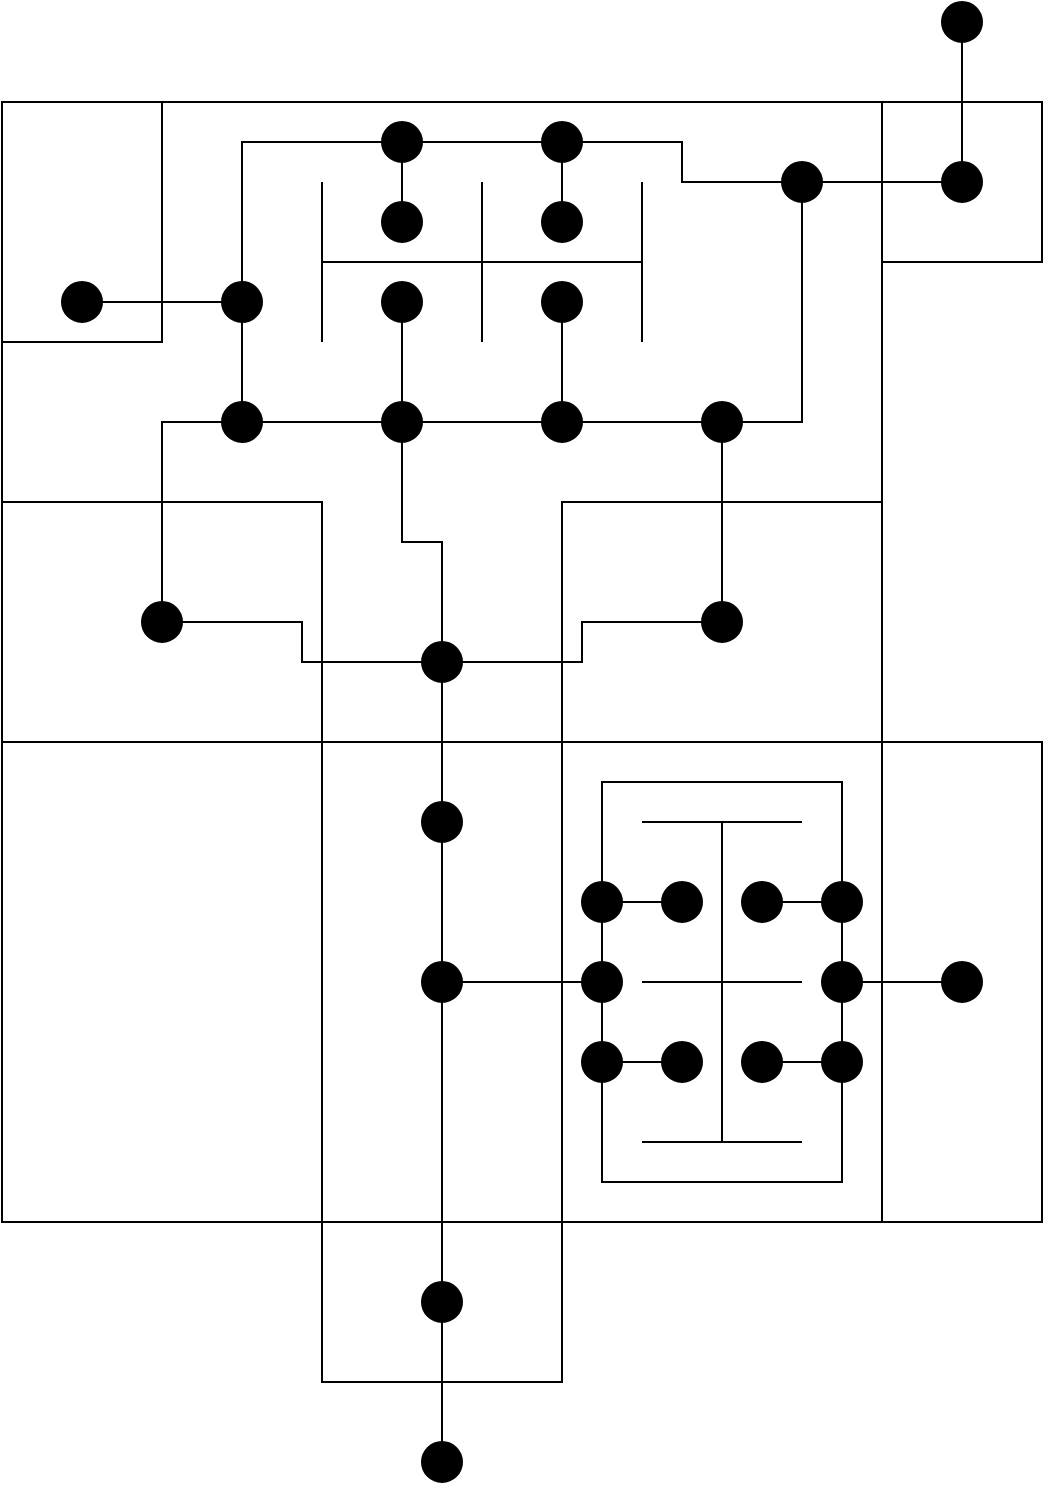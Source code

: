 <mxfile compressed="false" version="14.5.3" type="device">
  <diagram id="4KqQq7dFNOag3WCimcQZ" name="Page-1">
    <mxGraphModel dx="2543" dy="1586" grid="1" gridSize="10" guides="1" tooltips="1" connect="1" arrows="1" fold="1" page="1" pageScale="1" pageWidth="1100" pageHeight="850" math="0" shadow="0">
      <root>
        <mxCell id="0" />
        <mxCell id="FHEGJPX1-U8LTmI2p0CC-68" value="Walls" style="locked=1;" parent="0" />
        <mxCell id="FHEGJPX1-U8LTmI2p0CC-1" value="" style="rounded=0;whiteSpace=wrap;html=1;fillColor=none;" vertex="1" parent="FHEGJPX1-U8LTmI2p0CC-68">
          <mxGeometry x="280" y="120" width="440" height="320" as="geometry" />
        </mxCell>
        <mxCell id="FHEGJPX1-U8LTmI2p0CC-5" value="" style="rounded=0;whiteSpace=wrap;html=1;fillColor=none;" vertex="1" parent="FHEGJPX1-U8LTmI2p0CC-68">
          <mxGeometry x="280" y="440" width="160" height="240" as="geometry" />
        </mxCell>
        <mxCell id="FHEGJPX1-U8LTmI2p0CC-2" value="" style="rounded=0;whiteSpace=wrap;html=1;fillColor=none;" vertex="1" parent="FHEGJPX1-U8LTmI2p0CC-68">
          <mxGeometry x="560" y="440" width="160" height="240" as="geometry" />
        </mxCell>
        <mxCell id="FHEGJPX1-U8LTmI2p0CC-36" value="" style="rounded=0;whiteSpace=wrap;html=1;fillColor=none;" vertex="1" parent="FHEGJPX1-U8LTmI2p0CC-68">
          <mxGeometry x="720" y="120" width="80" height="80" as="geometry" />
        </mxCell>
        <mxCell id="1" value="Rooms" style="locked=1;" parent="0" />
        <mxCell id="FHEGJPX1-U8LTmI2p0CC-9" value="" style="rounded=0;whiteSpace=wrap;html=1;fillColor=none;" vertex="1" parent="1">
          <mxGeometry x="280" y="320" width="160" height="120" as="geometry" />
        </mxCell>
        <mxCell id="FHEGJPX1-U8LTmI2p0CC-10" value="" style="rounded=0;whiteSpace=wrap;html=1;fillColor=none;" vertex="1" parent="1">
          <mxGeometry x="560" y="320" width="160" height="120" as="geometry" />
        </mxCell>
        <mxCell id="FHEGJPX1-U8LTmI2p0CC-15" value="" style="group" vertex="1" connectable="0" parent="1">
          <mxGeometry x="440" y="200" width="80" height="40" as="geometry" />
        </mxCell>
        <mxCell id="FHEGJPX1-U8LTmI2p0CC-16" value="" style="endArrow=none;html=1;" edge="1" parent="FHEGJPX1-U8LTmI2p0CC-15">
          <mxGeometry width="50" height="50" relative="1" as="geometry">
            <mxPoint y="40" as="sourcePoint" />
            <mxPoint as="targetPoint" />
          </mxGeometry>
        </mxCell>
        <mxCell id="FHEGJPX1-U8LTmI2p0CC-17" value="" style="endArrow=none;html=1;" edge="1" parent="FHEGJPX1-U8LTmI2p0CC-15">
          <mxGeometry width="50" height="50" relative="1" as="geometry">
            <mxPoint x="80" y="40" as="sourcePoint" />
            <mxPoint x="80" as="targetPoint" />
          </mxGeometry>
        </mxCell>
        <mxCell id="FHEGJPX1-U8LTmI2p0CC-18" value="" style="endArrow=none;html=1;" edge="1" parent="FHEGJPX1-U8LTmI2p0CC-15">
          <mxGeometry width="50" height="50" relative="1" as="geometry">
            <mxPoint x="80" as="sourcePoint" />
            <mxPoint as="targetPoint" />
          </mxGeometry>
        </mxCell>
        <mxCell id="FHEGJPX1-U8LTmI2p0CC-19" value="" style="group" vertex="1" connectable="0" parent="1">
          <mxGeometry x="520" y="200" width="80" height="40" as="geometry" />
        </mxCell>
        <mxCell id="FHEGJPX1-U8LTmI2p0CC-20" value="" style="endArrow=none;html=1;" edge="1" parent="FHEGJPX1-U8LTmI2p0CC-19">
          <mxGeometry width="50" height="50" relative="1" as="geometry">
            <mxPoint y="40" as="sourcePoint" />
            <mxPoint as="targetPoint" />
          </mxGeometry>
        </mxCell>
        <mxCell id="FHEGJPX1-U8LTmI2p0CC-21" value="" style="endArrow=none;html=1;" edge="1" parent="FHEGJPX1-U8LTmI2p0CC-19">
          <mxGeometry width="50" height="50" relative="1" as="geometry">
            <mxPoint x="80" y="40" as="sourcePoint" />
            <mxPoint x="80" as="targetPoint" />
          </mxGeometry>
        </mxCell>
        <mxCell id="FHEGJPX1-U8LTmI2p0CC-22" value="" style="endArrow=none;html=1;" edge="1" parent="FHEGJPX1-U8LTmI2p0CC-19">
          <mxGeometry width="50" height="50" relative="1" as="geometry">
            <mxPoint x="80" as="sourcePoint" />
            <mxPoint as="targetPoint" />
          </mxGeometry>
        </mxCell>
        <mxCell id="FHEGJPX1-U8LTmI2p0CC-23" value="" style="group;rotation=-180;" vertex="1" connectable="0" parent="1">
          <mxGeometry x="440" y="160" width="80" height="40" as="geometry" />
        </mxCell>
        <mxCell id="FHEGJPX1-U8LTmI2p0CC-24" value="" style="endArrow=none;html=1;" edge="1" parent="FHEGJPX1-U8LTmI2p0CC-23">
          <mxGeometry width="50" height="50" relative="1" as="geometry">
            <mxPoint x="80" as="sourcePoint" />
            <mxPoint x="80" y="40" as="targetPoint" />
          </mxGeometry>
        </mxCell>
        <mxCell id="FHEGJPX1-U8LTmI2p0CC-25" value="" style="endArrow=none;html=1;" edge="1" parent="FHEGJPX1-U8LTmI2p0CC-23">
          <mxGeometry width="50" height="50" relative="1" as="geometry">
            <mxPoint as="sourcePoint" />
            <mxPoint y="40" as="targetPoint" />
          </mxGeometry>
        </mxCell>
        <mxCell id="FHEGJPX1-U8LTmI2p0CC-26" value="" style="endArrow=none;html=1;" edge="1" parent="FHEGJPX1-U8LTmI2p0CC-23">
          <mxGeometry width="50" height="50" relative="1" as="geometry">
            <mxPoint y="40" as="sourcePoint" />
            <mxPoint x="80" y="40" as="targetPoint" />
          </mxGeometry>
        </mxCell>
        <mxCell id="FHEGJPX1-U8LTmI2p0CC-31" value="" style="group;rotation=-180;" vertex="1" connectable="0" parent="1">
          <mxGeometry x="520" y="160" width="80" height="40" as="geometry" />
        </mxCell>
        <mxCell id="FHEGJPX1-U8LTmI2p0CC-32" value="" style="endArrow=none;html=1;" edge="1" parent="FHEGJPX1-U8LTmI2p0CC-31">
          <mxGeometry width="50" height="50" relative="1" as="geometry">
            <mxPoint x="80" as="sourcePoint" />
            <mxPoint x="80" y="40" as="targetPoint" />
          </mxGeometry>
        </mxCell>
        <mxCell id="FHEGJPX1-U8LTmI2p0CC-33" value="" style="endArrow=none;html=1;" edge="1" parent="FHEGJPX1-U8LTmI2p0CC-31">
          <mxGeometry width="50" height="50" relative="1" as="geometry">
            <mxPoint as="sourcePoint" />
            <mxPoint y="40" as="targetPoint" />
          </mxGeometry>
        </mxCell>
        <mxCell id="FHEGJPX1-U8LTmI2p0CC-34" value="" style="endArrow=none;html=1;" edge="1" parent="FHEGJPX1-U8LTmI2p0CC-31">
          <mxGeometry width="50" height="50" relative="1" as="geometry">
            <mxPoint y="40" as="sourcePoint" />
            <mxPoint x="80" y="40" as="targetPoint" />
          </mxGeometry>
        </mxCell>
        <mxCell id="FHEGJPX1-U8LTmI2p0CC-35" value="" style="rounded=0;whiteSpace=wrap;html=1;fillColor=none;" vertex="1" parent="1">
          <mxGeometry x="280" y="120" width="80" height="120" as="geometry" />
        </mxCell>
        <mxCell id="FHEGJPX1-U8LTmI2p0CC-45" value="" style="group;rotation=-90;" vertex="1" connectable="0" parent="1">
          <mxGeometry x="620" y="500" width="80" height="40" as="geometry" />
        </mxCell>
        <mxCell id="FHEGJPX1-U8LTmI2p0CC-46" value="" style="endArrow=none;html=1;" edge="1" parent="FHEGJPX1-U8LTmI2p0CC-45">
          <mxGeometry width="50" height="50" relative="1" as="geometry">
            <mxPoint x="60" y="60" as="sourcePoint" />
            <mxPoint x="20" y="60" as="targetPoint" />
          </mxGeometry>
        </mxCell>
        <mxCell id="FHEGJPX1-U8LTmI2p0CC-47" value="" style="endArrow=none;html=1;" edge="1" parent="FHEGJPX1-U8LTmI2p0CC-45">
          <mxGeometry width="50" height="50" relative="1" as="geometry">
            <mxPoint x="60" y="-20" as="sourcePoint" />
            <mxPoint x="20" y="-20" as="targetPoint" />
          </mxGeometry>
        </mxCell>
        <mxCell id="FHEGJPX1-U8LTmI2p0CC-48" value="" style="endArrow=none;html=1;" edge="1" parent="FHEGJPX1-U8LTmI2p0CC-45">
          <mxGeometry width="50" height="50" relative="1" as="geometry">
            <mxPoint x="20" y="-20" as="sourcePoint" />
            <mxPoint x="20" y="60" as="targetPoint" />
          </mxGeometry>
        </mxCell>
        <mxCell id="FHEGJPX1-U8LTmI2p0CC-49" value="" style="group;rotation=90;" vertex="1" connectable="0" parent="1">
          <mxGeometry x="580" y="500" width="80" height="40" as="geometry" />
        </mxCell>
        <mxCell id="FHEGJPX1-U8LTmI2p0CC-50" value="" style="endArrow=none;html=1;" edge="1" parent="FHEGJPX1-U8LTmI2p0CC-49">
          <mxGeometry width="50" height="50" relative="1" as="geometry">
            <mxPoint x="20" y="-20" as="sourcePoint" />
            <mxPoint x="60" y="-20" as="targetPoint" />
          </mxGeometry>
        </mxCell>
        <mxCell id="FHEGJPX1-U8LTmI2p0CC-51" value="" style="endArrow=none;html=1;" edge="1" parent="FHEGJPX1-U8LTmI2p0CC-49">
          <mxGeometry width="50" height="50" relative="1" as="geometry">
            <mxPoint x="20" y="60" as="sourcePoint" />
            <mxPoint x="60" y="60" as="targetPoint" />
          </mxGeometry>
        </mxCell>
        <mxCell id="FHEGJPX1-U8LTmI2p0CC-52" value="" style="endArrow=none;html=1;" edge="1" parent="FHEGJPX1-U8LTmI2p0CC-49">
          <mxGeometry width="50" height="50" relative="1" as="geometry">
            <mxPoint x="60" y="60" as="sourcePoint" />
            <mxPoint x="60" y="-20" as="targetPoint" />
          </mxGeometry>
        </mxCell>
        <mxCell id="FHEGJPX1-U8LTmI2p0CC-53" value="" style="group;rotation=-90;" vertex="1" connectable="0" parent="1">
          <mxGeometry x="620" y="580" width="80" height="40" as="geometry" />
        </mxCell>
        <mxCell id="FHEGJPX1-U8LTmI2p0CC-54" value="" style="endArrow=none;html=1;" edge="1" parent="FHEGJPX1-U8LTmI2p0CC-53">
          <mxGeometry width="50" height="50" relative="1" as="geometry">
            <mxPoint x="60" y="60" as="sourcePoint" />
            <mxPoint x="20" y="60" as="targetPoint" />
          </mxGeometry>
        </mxCell>
        <mxCell id="FHEGJPX1-U8LTmI2p0CC-55" value="" style="endArrow=none;html=1;" edge="1" parent="FHEGJPX1-U8LTmI2p0CC-53">
          <mxGeometry width="50" height="50" relative="1" as="geometry">
            <mxPoint x="60" y="-20" as="sourcePoint" />
            <mxPoint x="20" y="-20" as="targetPoint" />
          </mxGeometry>
        </mxCell>
        <mxCell id="FHEGJPX1-U8LTmI2p0CC-56" value="" style="endArrow=none;html=1;" edge="1" parent="FHEGJPX1-U8LTmI2p0CC-53">
          <mxGeometry width="50" height="50" relative="1" as="geometry">
            <mxPoint x="20" y="-20" as="sourcePoint" />
            <mxPoint x="20" y="60" as="targetPoint" />
          </mxGeometry>
        </mxCell>
        <mxCell id="FHEGJPX1-U8LTmI2p0CC-57" value="" style="group;rotation=90;" vertex="1" connectable="0" parent="1">
          <mxGeometry x="580" y="580" width="80" height="40" as="geometry" />
        </mxCell>
        <mxCell id="FHEGJPX1-U8LTmI2p0CC-58" value="" style="endArrow=none;html=1;" edge="1" parent="FHEGJPX1-U8LTmI2p0CC-57">
          <mxGeometry width="50" height="50" relative="1" as="geometry">
            <mxPoint x="20" y="-20" as="sourcePoint" />
            <mxPoint x="60" y="-20" as="targetPoint" />
          </mxGeometry>
        </mxCell>
        <mxCell id="FHEGJPX1-U8LTmI2p0CC-59" value="" style="endArrow=none;html=1;" edge="1" parent="FHEGJPX1-U8LTmI2p0CC-57">
          <mxGeometry width="50" height="50" relative="1" as="geometry">
            <mxPoint x="20" y="60" as="sourcePoint" />
            <mxPoint x="60" y="60" as="targetPoint" />
          </mxGeometry>
        </mxCell>
        <mxCell id="FHEGJPX1-U8LTmI2p0CC-60" value="" style="endArrow=none;html=1;" edge="1" parent="FHEGJPX1-U8LTmI2p0CC-57">
          <mxGeometry width="50" height="50" relative="1" as="geometry">
            <mxPoint x="60" y="60" as="sourcePoint" />
            <mxPoint x="60" y="-20" as="targetPoint" />
          </mxGeometry>
        </mxCell>
        <mxCell id="FHEGJPX1-U8LTmI2p0CC-61" value="" style="rounded=0;whiteSpace=wrap;html=1;fillColor=none;" vertex="1" parent="1">
          <mxGeometry x="720" y="440" width="80" height="240" as="geometry" />
        </mxCell>
        <mxCell id="FHEGJPX1-U8LTmI2p0CC-69" value="Points" style="" parent="0" />
        <mxCell id="FHEGJPX1-U8LTmI2p0CC-67" value="" style="ellipse;whiteSpace=wrap;html=1;aspect=fixed;fillColor=#000000;verticalAlign=top;labelPosition=center;verticalLabelPosition=bottom;align=center;" vertex="1" parent="FHEGJPX1-U8LTmI2p0CC-69">
          <mxGeometry x="470" y="170" width="20" height="20" as="geometry" />
        </mxCell>
        <mxCell id="FHEGJPX1-U8LTmI2p0CC-66" value="" style="ellipse;whiteSpace=wrap;html=1;aspect=fixed;fillColor=#000000;verticalAlign=top;labelPosition=center;verticalLabelPosition=bottom;align=center;" vertex="1" parent="FHEGJPX1-U8LTmI2p0CC-69">
          <mxGeometry x="550" y="170" width="20" height="20" as="geometry" />
        </mxCell>
        <mxCell id="FHEGJPX1-U8LTmI2p0CC-93" value="" style="edgeStyle=orthogonalEdgeStyle;rounded=0;orthogonalLoop=1;jettySize=auto;html=1;startArrow=none;startFill=0;endArrow=none;endFill=0;fontColor=#000000;" edge="1" parent="FHEGJPX1-U8LTmI2p0CC-69" source="FHEGJPX1-U8LTmI2p0CC-65" target="FHEGJPX1-U8LTmI2p0CC-66">
          <mxGeometry relative="1" as="geometry">
            <mxPoint x="580" y="190" as="targetPoint" />
          </mxGeometry>
        </mxCell>
        <mxCell id="FHEGJPX1-U8LTmI2p0CC-94" value="" style="edgeStyle=orthogonalEdgeStyle;rounded=0;orthogonalLoop=1;jettySize=auto;html=1;startArrow=none;startFill=0;endArrow=none;endFill=0;fontColor=#000000;" edge="1" parent="FHEGJPX1-U8LTmI2p0CC-69" source="FHEGJPX1-U8LTmI2p0CC-65" target="FHEGJPX1-U8LTmI2p0CC-70">
          <mxGeometry relative="1" as="geometry" />
        </mxCell>
        <mxCell id="FHEGJPX1-U8LTmI2p0CC-65" value="" style="ellipse;whiteSpace=wrap;html=1;aspect=fixed;fillColor=#000000;verticalAlign=top;labelPosition=center;verticalLabelPosition=bottom;align=center;" vertex="1" parent="FHEGJPX1-U8LTmI2p0CC-69">
          <mxGeometry x="550" y="130" width="20" height="20" as="geometry" />
        </mxCell>
        <mxCell id="FHEGJPX1-U8LTmI2p0CC-92" style="edgeStyle=orthogonalEdgeStyle;rounded=0;orthogonalLoop=1;jettySize=auto;html=1;startArrow=none;startFill=0;endArrow=none;endFill=0;fontColor=#000000;" edge="1" parent="FHEGJPX1-U8LTmI2p0CC-69" source="FHEGJPX1-U8LTmI2p0CC-64" target="FHEGJPX1-U8LTmI2p0CC-65">
          <mxGeometry relative="1" as="geometry" />
        </mxCell>
        <mxCell id="FHEGJPX1-U8LTmI2p0CC-64" value="" style="ellipse;whiteSpace=wrap;html=1;aspect=fixed;fillColor=#000000;verticalAlign=top;labelPosition=center;verticalLabelPosition=bottom;align=center;" vertex="1" parent="FHEGJPX1-U8LTmI2p0CC-69">
          <mxGeometry x="670" y="150" width="20" height="20" as="geometry" />
        </mxCell>
        <mxCell id="FHEGJPX1-U8LTmI2p0CC-91" value="" style="edgeStyle=orthogonalEdgeStyle;rounded=0;orthogonalLoop=1;jettySize=auto;html=1;startArrow=none;startFill=0;endArrow=none;endFill=0;fontColor=#000000;" edge="1" parent="FHEGJPX1-U8LTmI2p0CC-69" source="FHEGJPX1-U8LTmI2p0CC-63" target="FHEGJPX1-U8LTmI2p0CC-64">
          <mxGeometry relative="1" as="geometry" />
        </mxCell>
        <mxCell id="FHEGJPX1-U8LTmI2p0CC-63" value="" style="ellipse;whiteSpace=wrap;html=1;aspect=fixed;fillColor=#000000;verticalAlign=top;labelPosition=center;verticalLabelPosition=bottom;align=center;" vertex="1" parent="FHEGJPX1-U8LTmI2p0CC-69">
          <mxGeometry x="750" y="150" width="20" height="20" as="geometry" />
        </mxCell>
        <mxCell id="FHEGJPX1-U8LTmI2p0CC-90" value="" style="edgeStyle=orthogonalEdgeStyle;rounded=0;orthogonalLoop=1;jettySize=auto;html=1;fontColor=#000000;startArrow=none;startFill=0;endArrow=none;endFill=0;" edge="1" parent="FHEGJPX1-U8LTmI2p0CC-69" source="FHEGJPX1-U8LTmI2p0CC-62" target="FHEGJPX1-U8LTmI2p0CC-63">
          <mxGeometry relative="1" as="geometry" />
        </mxCell>
        <mxCell id="FHEGJPX1-U8LTmI2p0CC-62" value="" style="ellipse;whiteSpace=wrap;html=1;aspect=fixed;fillColor=#000000;verticalAlign=top;labelPosition=center;verticalLabelPosition=bottom;align=center;" vertex="1" parent="FHEGJPX1-U8LTmI2p0CC-69">
          <mxGeometry x="750" y="70" width="20" height="20" as="geometry" />
        </mxCell>
        <mxCell id="FHEGJPX1-U8LTmI2p0CC-95" style="edgeStyle=orthogonalEdgeStyle;rounded=0;orthogonalLoop=1;jettySize=auto;html=1;startArrow=none;startFill=0;endArrow=none;endFill=0;fontColor=#000000;" edge="1" parent="FHEGJPX1-U8LTmI2p0CC-69" source="FHEGJPX1-U8LTmI2p0CC-70" target="FHEGJPX1-U8LTmI2p0CC-67">
          <mxGeometry relative="1" as="geometry" />
        </mxCell>
        <mxCell id="FHEGJPX1-U8LTmI2p0CC-96" style="edgeStyle=orthogonalEdgeStyle;rounded=0;orthogonalLoop=1;jettySize=auto;html=1;startArrow=none;startFill=0;endArrow=none;endFill=0;fontColor=#000000;" edge="1" parent="FHEGJPX1-U8LTmI2p0CC-69" source="FHEGJPX1-U8LTmI2p0CC-70" target="FHEGJPX1-U8LTmI2p0CC-71">
          <mxGeometry relative="1" as="geometry" />
        </mxCell>
        <mxCell id="FHEGJPX1-U8LTmI2p0CC-70" value="" style="ellipse;whiteSpace=wrap;html=1;aspect=fixed;fillColor=#000000;verticalAlign=top;labelPosition=center;verticalLabelPosition=bottom;align=center;" vertex="1" parent="FHEGJPX1-U8LTmI2p0CC-69">
          <mxGeometry x="470" y="130" width="20" height="20" as="geometry" />
        </mxCell>
        <mxCell id="FHEGJPX1-U8LTmI2p0CC-97" style="edgeStyle=orthogonalEdgeStyle;rounded=0;orthogonalLoop=1;jettySize=auto;html=1;startArrow=none;startFill=0;endArrow=none;endFill=0;fontColor=#000000;" edge="1" parent="FHEGJPX1-U8LTmI2p0CC-69" source="FHEGJPX1-U8LTmI2p0CC-71" target="FHEGJPX1-U8LTmI2p0CC-77">
          <mxGeometry relative="1" as="geometry" />
        </mxCell>
        <mxCell id="FHEGJPX1-U8LTmI2p0CC-121" style="edgeStyle=orthogonalEdgeStyle;rounded=0;orthogonalLoop=1;jettySize=auto;html=1;startArrow=none;startFill=0;endArrow=none;endFill=0;fontColor=#000000;" edge="1" parent="FHEGJPX1-U8LTmI2p0CC-69" source="FHEGJPX1-U8LTmI2p0CC-71" target="FHEGJPX1-U8LTmI2p0CC-120">
          <mxGeometry relative="1" as="geometry" />
        </mxCell>
        <mxCell id="FHEGJPX1-U8LTmI2p0CC-71" value="" style="ellipse;whiteSpace=wrap;html=1;aspect=fixed;fillColor=#000000;verticalAlign=top;labelPosition=center;verticalLabelPosition=bottom;align=center;" vertex="1" parent="FHEGJPX1-U8LTmI2p0CC-69">
          <mxGeometry x="390" y="210" width="20" height="20" as="geometry" />
        </mxCell>
        <mxCell id="FHEGJPX1-U8LTmI2p0CC-72" value="" style="ellipse;whiteSpace=wrap;html=1;aspect=fixed;fillColor=#000000;verticalAlign=top;labelPosition=center;verticalLabelPosition=bottom;align=center;" vertex="1" parent="FHEGJPX1-U8LTmI2p0CC-69">
          <mxGeometry x="350" y="370" width="20" height="20" as="geometry" />
        </mxCell>
        <mxCell id="FHEGJPX1-U8LTmI2p0CC-73" value="" style="ellipse;whiteSpace=wrap;html=1;aspect=fixed;fillColor=#000000;verticalAlign=top;labelPosition=center;verticalLabelPosition=bottom;align=center;" vertex="1" parent="FHEGJPX1-U8LTmI2p0CC-69">
          <mxGeometry x="630" y="370" width="20" height="20" as="geometry" />
        </mxCell>
        <mxCell id="FHEGJPX1-U8LTmI2p0CC-74" value="" style="ellipse;whiteSpace=wrap;html=1;aspect=fixed;fillColor=#000000;verticalAlign=top;labelPosition=center;verticalLabelPosition=bottom;align=center;" vertex="1" parent="FHEGJPX1-U8LTmI2p0CC-69">
          <mxGeometry x="470" y="210" width="20" height="20" as="geometry" />
        </mxCell>
        <mxCell id="FHEGJPX1-U8LTmI2p0CC-75" value="" style="ellipse;whiteSpace=wrap;html=1;aspect=fixed;fillColor=#000000;verticalAlign=top;labelPosition=center;verticalLabelPosition=bottom;align=center;" vertex="1" parent="FHEGJPX1-U8LTmI2p0CC-69">
          <mxGeometry x="550" y="210" width="20" height="20" as="geometry" />
        </mxCell>
        <mxCell id="FHEGJPX1-U8LTmI2p0CC-99" value="" style="edgeStyle=orthogonalEdgeStyle;rounded=0;orthogonalLoop=1;jettySize=auto;html=1;startArrow=none;startFill=0;endArrow=none;endFill=0;fontColor=#000000;" edge="1" parent="FHEGJPX1-U8LTmI2p0CC-69" source="FHEGJPX1-U8LTmI2p0CC-76" target="FHEGJPX1-U8LTmI2p0CC-78">
          <mxGeometry relative="1" as="geometry" />
        </mxCell>
        <mxCell id="FHEGJPX1-U8LTmI2p0CC-101" style="edgeStyle=orthogonalEdgeStyle;rounded=0;orthogonalLoop=1;jettySize=auto;html=1;startArrow=none;startFill=0;endArrow=none;endFill=0;fontColor=#000000;" edge="1" parent="FHEGJPX1-U8LTmI2p0CC-69" source="FHEGJPX1-U8LTmI2p0CC-76" target="FHEGJPX1-U8LTmI2p0CC-74">
          <mxGeometry relative="1" as="geometry" />
        </mxCell>
        <mxCell id="FHEGJPX1-U8LTmI2p0CC-106" style="edgeStyle=orthogonalEdgeStyle;rounded=0;orthogonalLoop=1;jettySize=auto;html=1;startArrow=none;startFill=0;endArrow=none;endFill=0;fontColor=#000000;" edge="1" parent="FHEGJPX1-U8LTmI2p0CC-69" source="FHEGJPX1-U8LTmI2p0CC-76" target="FHEGJPX1-U8LTmI2p0CC-80">
          <mxGeometry relative="1" as="geometry" />
        </mxCell>
        <mxCell id="FHEGJPX1-U8LTmI2p0CC-76" value="" style="ellipse;whiteSpace=wrap;html=1;aspect=fixed;fillColor=#000000;verticalAlign=top;labelPosition=center;verticalLabelPosition=bottom;align=center;" vertex="1" parent="FHEGJPX1-U8LTmI2p0CC-69">
          <mxGeometry x="470" y="270" width="20" height="20" as="geometry" />
        </mxCell>
        <mxCell id="FHEGJPX1-U8LTmI2p0CC-98" value="" style="edgeStyle=orthogonalEdgeStyle;rounded=0;orthogonalLoop=1;jettySize=auto;html=1;startArrow=none;startFill=0;endArrow=none;endFill=0;fontColor=#000000;" edge="1" parent="FHEGJPX1-U8LTmI2p0CC-69" source="FHEGJPX1-U8LTmI2p0CC-77" target="FHEGJPX1-U8LTmI2p0CC-76">
          <mxGeometry relative="1" as="geometry" />
        </mxCell>
        <mxCell id="FHEGJPX1-U8LTmI2p0CC-105" style="edgeStyle=orthogonalEdgeStyle;rounded=0;orthogonalLoop=1;jettySize=auto;html=1;startArrow=none;startFill=0;endArrow=none;endFill=0;fontColor=#000000;" edge="1" parent="FHEGJPX1-U8LTmI2p0CC-69" source="FHEGJPX1-U8LTmI2p0CC-77" target="FHEGJPX1-U8LTmI2p0CC-72">
          <mxGeometry relative="1" as="geometry" />
        </mxCell>
        <mxCell id="FHEGJPX1-U8LTmI2p0CC-77" value="" style="ellipse;whiteSpace=wrap;html=1;aspect=fixed;fillColor=#000000;verticalAlign=top;labelPosition=center;verticalLabelPosition=bottom;align=center;" vertex="1" parent="FHEGJPX1-U8LTmI2p0CC-69">
          <mxGeometry x="390" y="270" width="20" height="20" as="geometry" />
        </mxCell>
        <mxCell id="FHEGJPX1-U8LTmI2p0CC-102" style="edgeStyle=orthogonalEdgeStyle;rounded=0;orthogonalLoop=1;jettySize=auto;html=1;startArrow=none;startFill=0;endArrow=none;endFill=0;fontColor=#000000;" edge="1" parent="FHEGJPX1-U8LTmI2p0CC-69" source="FHEGJPX1-U8LTmI2p0CC-78" target="FHEGJPX1-U8LTmI2p0CC-75">
          <mxGeometry relative="1" as="geometry" />
        </mxCell>
        <mxCell id="FHEGJPX1-U8LTmI2p0CC-103" style="edgeStyle=orthogonalEdgeStyle;rounded=0;orthogonalLoop=1;jettySize=auto;html=1;startArrow=none;startFill=0;endArrow=none;endFill=0;fontColor=#000000;" edge="1" parent="FHEGJPX1-U8LTmI2p0CC-69" source="FHEGJPX1-U8LTmI2p0CC-78" target="FHEGJPX1-U8LTmI2p0CC-79">
          <mxGeometry relative="1" as="geometry" />
        </mxCell>
        <mxCell id="FHEGJPX1-U8LTmI2p0CC-78" value="" style="ellipse;whiteSpace=wrap;html=1;aspect=fixed;fillColor=#000000;verticalAlign=top;labelPosition=center;verticalLabelPosition=bottom;align=center;" vertex="1" parent="FHEGJPX1-U8LTmI2p0CC-69">
          <mxGeometry x="550" y="270" width="20" height="20" as="geometry" />
        </mxCell>
        <mxCell id="FHEGJPX1-U8LTmI2p0CC-104" style="edgeStyle=orthogonalEdgeStyle;rounded=0;orthogonalLoop=1;jettySize=auto;html=1;startArrow=none;startFill=0;endArrow=none;endFill=0;fontColor=#000000;" edge="1" parent="FHEGJPX1-U8LTmI2p0CC-69" source="FHEGJPX1-U8LTmI2p0CC-79" target="FHEGJPX1-U8LTmI2p0CC-64">
          <mxGeometry relative="1" as="geometry" />
        </mxCell>
        <mxCell id="FHEGJPX1-U8LTmI2p0CC-109" style="edgeStyle=orthogonalEdgeStyle;rounded=0;orthogonalLoop=1;jettySize=auto;html=1;startArrow=none;startFill=0;endArrow=none;endFill=0;fontColor=#000000;" edge="1" parent="FHEGJPX1-U8LTmI2p0CC-69" source="FHEGJPX1-U8LTmI2p0CC-79" target="FHEGJPX1-U8LTmI2p0CC-73">
          <mxGeometry relative="1" as="geometry" />
        </mxCell>
        <mxCell id="FHEGJPX1-U8LTmI2p0CC-79" value="" style="ellipse;whiteSpace=wrap;html=1;aspect=fixed;fillColor=#000000;verticalAlign=top;labelPosition=center;verticalLabelPosition=bottom;align=center;" vertex="1" parent="FHEGJPX1-U8LTmI2p0CC-69">
          <mxGeometry x="630" y="270" width="20" height="20" as="geometry" />
        </mxCell>
        <mxCell id="FHEGJPX1-U8LTmI2p0CC-107" style="edgeStyle=orthogonalEdgeStyle;rounded=0;orthogonalLoop=1;jettySize=auto;html=1;startArrow=none;startFill=0;endArrow=none;endFill=0;fontColor=#000000;" edge="1" parent="FHEGJPX1-U8LTmI2p0CC-69" source="FHEGJPX1-U8LTmI2p0CC-80" target="FHEGJPX1-U8LTmI2p0CC-73">
          <mxGeometry relative="1" as="geometry" />
        </mxCell>
        <mxCell id="FHEGJPX1-U8LTmI2p0CC-108" style="edgeStyle=orthogonalEdgeStyle;rounded=0;orthogonalLoop=1;jettySize=auto;html=1;startArrow=none;startFill=0;endArrow=none;endFill=0;fontColor=#000000;" edge="1" parent="FHEGJPX1-U8LTmI2p0CC-69" source="FHEGJPX1-U8LTmI2p0CC-80" target="FHEGJPX1-U8LTmI2p0CC-72">
          <mxGeometry relative="1" as="geometry" />
        </mxCell>
        <mxCell id="FHEGJPX1-U8LTmI2p0CC-110" style="edgeStyle=orthogonalEdgeStyle;rounded=0;orthogonalLoop=1;jettySize=auto;html=1;startArrow=none;startFill=0;endArrow=none;endFill=0;fontColor=#000000;" edge="1" parent="FHEGJPX1-U8LTmI2p0CC-69" source="FHEGJPX1-U8LTmI2p0CC-80" target="FHEGJPX1-U8LTmI2p0CC-81">
          <mxGeometry relative="1" as="geometry" />
        </mxCell>
        <mxCell id="FHEGJPX1-U8LTmI2p0CC-80" value="" style="ellipse;whiteSpace=wrap;html=1;aspect=fixed;fillColor=#000000;verticalAlign=top;labelPosition=center;verticalLabelPosition=bottom;align=center;" vertex="1" parent="FHEGJPX1-U8LTmI2p0CC-69">
          <mxGeometry x="490" y="390" width="20" height="20" as="geometry" />
        </mxCell>
        <mxCell id="FHEGJPX1-U8LTmI2p0CC-111" style="edgeStyle=orthogonalEdgeStyle;rounded=0;orthogonalLoop=1;jettySize=auto;html=1;startArrow=none;startFill=0;endArrow=none;endFill=0;fontColor=#000000;" edge="1" parent="FHEGJPX1-U8LTmI2p0CC-69" source="FHEGJPX1-U8LTmI2p0CC-81" target="FHEGJPX1-U8LTmI2p0CC-82">
          <mxGeometry relative="1" as="geometry" />
        </mxCell>
        <mxCell id="FHEGJPX1-U8LTmI2p0CC-81" value="" style="ellipse;whiteSpace=wrap;html=1;aspect=fixed;fillColor=#000000;verticalAlign=top;labelPosition=center;verticalLabelPosition=bottom;align=center;" vertex="1" parent="FHEGJPX1-U8LTmI2p0CC-69">
          <mxGeometry x="490" y="470" width="20" height="20" as="geometry" />
        </mxCell>
        <mxCell id="FHEGJPX1-U8LTmI2p0CC-112" style="edgeStyle=orthogonalEdgeStyle;rounded=0;orthogonalLoop=1;jettySize=auto;html=1;startArrow=none;startFill=0;endArrow=none;endFill=0;fontColor=#000000;" edge="1" parent="FHEGJPX1-U8LTmI2p0CC-69" source="FHEGJPX1-U8LTmI2p0CC-82" target="FHEGJPX1-U8LTmI2p0CC-83">
          <mxGeometry relative="1" as="geometry" />
        </mxCell>
        <mxCell id="FHEGJPX1-U8LTmI2p0CC-134" style="edgeStyle=orthogonalEdgeStyle;rounded=0;orthogonalLoop=1;jettySize=auto;html=1;startArrow=none;startFill=0;endArrow=none;endFill=0;fontColor=#000000;" edge="1" parent="FHEGJPX1-U8LTmI2p0CC-69" source="FHEGJPX1-U8LTmI2p0CC-82" target="FHEGJPX1-U8LTmI2p0CC-133">
          <mxGeometry relative="1" as="geometry" />
        </mxCell>
        <mxCell id="FHEGJPX1-U8LTmI2p0CC-82" value="" style="ellipse;whiteSpace=wrap;html=1;aspect=fixed;fillColor=#000000;verticalAlign=top;labelPosition=center;verticalLabelPosition=bottom;align=center;" vertex="1" parent="FHEGJPX1-U8LTmI2p0CC-69">
          <mxGeometry x="490" y="550" width="20" height="20" as="geometry" />
        </mxCell>
        <mxCell id="FHEGJPX1-U8LTmI2p0CC-113" style="edgeStyle=orthogonalEdgeStyle;rounded=0;orthogonalLoop=1;jettySize=auto;html=1;startArrow=none;startFill=0;endArrow=none;endFill=0;fontColor=#000000;" edge="1" parent="FHEGJPX1-U8LTmI2p0CC-69" source="FHEGJPX1-U8LTmI2p0CC-83" target="FHEGJPX1-U8LTmI2p0CC-84">
          <mxGeometry relative="1" as="geometry" />
        </mxCell>
        <mxCell id="FHEGJPX1-U8LTmI2p0CC-114" style="edgeStyle=orthogonalEdgeStyle;rounded=0;orthogonalLoop=1;jettySize=auto;html=1;startArrow=none;startFill=0;endArrow=none;endFill=0;fontColor=#000000;" edge="1" parent="FHEGJPX1-U8LTmI2p0CC-69" source="FHEGJPX1-U8LTmI2p0CC-83" target="FHEGJPX1-U8LTmI2p0CC-88">
          <mxGeometry relative="1" as="geometry" />
        </mxCell>
        <mxCell id="FHEGJPX1-U8LTmI2p0CC-83" value="" style="ellipse;whiteSpace=wrap;html=1;aspect=fixed;fillColor=#000000;verticalAlign=top;labelPosition=center;verticalLabelPosition=bottom;align=center;" vertex="1" parent="FHEGJPX1-U8LTmI2p0CC-69">
          <mxGeometry x="570" y="550" width="20" height="20" as="geometry" />
        </mxCell>
        <mxCell id="FHEGJPX1-U8LTmI2p0CC-116" style="edgeStyle=orthogonalEdgeStyle;rounded=0;orthogonalLoop=1;jettySize=auto;html=1;startArrow=none;startFill=0;endArrow=none;endFill=0;fontColor=#000000;" edge="1" parent="FHEGJPX1-U8LTmI2p0CC-69" source="FHEGJPX1-U8LTmI2p0CC-84" target="FHEGJPX1-U8LTmI2p0CC-85">
          <mxGeometry relative="1" as="geometry">
            <Array as="points">
              <mxPoint x="580" y="460" />
              <mxPoint x="700" y="460" />
            </Array>
          </mxGeometry>
        </mxCell>
        <mxCell id="FHEGJPX1-U8LTmI2p0CC-130" style="edgeStyle=orthogonalEdgeStyle;rounded=0;orthogonalLoop=1;jettySize=auto;html=1;startArrow=none;startFill=0;endArrow=none;endFill=0;fontColor=#000000;" edge="1" parent="FHEGJPX1-U8LTmI2p0CC-69" source="FHEGJPX1-U8LTmI2p0CC-84" target="FHEGJPX1-U8LTmI2p0CC-122">
          <mxGeometry relative="1" as="geometry" />
        </mxCell>
        <mxCell id="FHEGJPX1-U8LTmI2p0CC-84" value="" style="ellipse;whiteSpace=wrap;html=1;aspect=fixed;fillColor=#000000;verticalAlign=top;labelPosition=center;verticalLabelPosition=bottom;align=center;" vertex="1" parent="FHEGJPX1-U8LTmI2p0CC-69">
          <mxGeometry x="570" y="510" width="20" height="20" as="geometry" />
        </mxCell>
        <mxCell id="FHEGJPX1-U8LTmI2p0CC-117" style="edgeStyle=orthogonalEdgeStyle;rounded=0;orthogonalLoop=1;jettySize=auto;html=1;startArrow=none;startFill=0;endArrow=none;endFill=0;fontColor=#000000;" edge="1" parent="FHEGJPX1-U8LTmI2p0CC-69" source="FHEGJPX1-U8LTmI2p0CC-85" target="FHEGJPX1-U8LTmI2p0CC-87">
          <mxGeometry relative="1" as="geometry" />
        </mxCell>
        <mxCell id="FHEGJPX1-U8LTmI2p0CC-85" value="" style="ellipse;whiteSpace=wrap;html=1;aspect=fixed;fillColor=#000000;verticalAlign=top;labelPosition=center;verticalLabelPosition=bottom;align=center;" vertex="1" parent="FHEGJPX1-U8LTmI2p0CC-69">
          <mxGeometry x="690" y="510" width="20" height="20" as="geometry" />
        </mxCell>
        <mxCell id="FHEGJPX1-U8LTmI2p0CC-86" value="" style="ellipse;whiteSpace=wrap;html=1;aspect=fixed;fillColor=#000000;verticalAlign=top;labelPosition=center;verticalLabelPosition=bottom;align=center;" vertex="1" parent="FHEGJPX1-U8LTmI2p0CC-69">
          <mxGeometry x="690" y="590" width="20" height="20" as="geometry" />
        </mxCell>
        <mxCell id="FHEGJPX1-U8LTmI2p0CC-118" style="edgeStyle=orthogonalEdgeStyle;rounded=0;orthogonalLoop=1;jettySize=auto;html=1;startArrow=none;startFill=0;endArrow=none;endFill=0;fontColor=#000000;" edge="1" parent="FHEGJPX1-U8LTmI2p0CC-69" source="FHEGJPX1-U8LTmI2p0CC-87" target="FHEGJPX1-U8LTmI2p0CC-86">
          <mxGeometry relative="1" as="geometry" />
        </mxCell>
        <mxCell id="FHEGJPX1-U8LTmI2p0CC-119" style="edgeStyle=orthogonalEdgeStyle;rounded=0;orthogonalLoop=1;jettySize=auto;html=1;startArrow=none;startFill=0;endArrow=none;endFill=0;fontColor=#000000;" edge="1" parent="FHEGJPX1-U8LTmI2p0CC-69" source="FHEGJPX1-U8LTmI2p0CC-87" target="FHEGJPX1-U8LTmI2p0CC-89">
          <mxGeometry relative="1" as="geometry" />
        </mxCell>
        <mxCell id="FHEGJPX1-U8LTmI2p0CC-87" value="" style="ellipse;whiteSpace=wrap;html=1;aspect=fixed;fillColor=#000000;verticalAlign=top;labelPosition=center;verticalLabelPosition=bottom;align=center;" vertex="1" parent="FHEGJPX1-U8LTmI2p0CC-69">
          <mxGeometry x="690" y="550" width="20" height="20" as="geometry" />
        </mxCell>
        <mxCell id="FHEGJPX1-U8LTmI2p0CC-115" style="edgeStyle=orthogonalEdgeStyle;rounded=0;orthogonalLoop=1;jettySize=auto;html=1;startArrow=none;startFill=0;endArrow=none;endFill=0;fontColor=#000000;" edge="1" parent="FHEGJPX1-U8LTmI2p0CC-69" source="FHEGJPX1-U8LTmI2p0CC-88" target="FHEGJPX1-U8LTmI2p0CC-86">
          <mxGeometry relative="1" as="geometry">
            <Array as="points">
              <mxPoint x="580" y="660" />
              <mxPoint x="700" y="660" />
            </Array>
          </mxGeometry>
        </mxCell>
        <mxCell id="FHEGJPX1-U8LTmI2p0CC-128" style="edgeStyle=orthogonalEdgeStyle;rounded=0;orthogonalLoop=1;jettySize=auto;html=1;startArrow=none;startFill=0;endArrow=none;endFill=0;fontColor=#000000;" edge="1" parent="FHEGJPX1-U8LTmI2p0CC-69" source="FHEGJPX1-U8LTmI2p0CC-88" target="FHEGJPX1-U8LTmI2p0CC-124">
          <mxGeometry relative="1" as="geometry" />
        </mxCell>
        <mxCell id="FHEGJPX1-U8LTmI2p0CC-88" value="" style="ellipse;whiteSpace=wrap;html=1;aspect=fixed;fillColor=#000000;verticalAlign=top;labelPosition=center;verticalLabelPosition=bottom;align=center;" vertex="1" parent="FHEGJPX1-U8LTmI2p0CC-69">
          <mxGeometry x="570" y="590" width="20" height="20" as="geometry" />
        </mxCell>
        <mxCell id="FHEGJPX1-U8LTmI2p0CC-89" value="" style="ellipse;whiteSpace=wrap;html=1;aspect=fixed;fillColor=#000000;verticalAlign=top;labelPosition=center;verticalLabelPosition=bottom;align=center;" vertex="1" parent="FHEGJPX1-U8LTmI2p0CC-69">
          <mxGeometry x="750" y="550" width="20" height="20" as="geometry" />
        </mxCell>
        <mxCell id="FHEGJPX1-U8LTmI2p0CC-120" value="" style="ellipse;whiteSpace=wrap;html=1;aspect=fixed;fillColor=#000000;verticalAlign=top;labelPosition=center;verticalLabelPosition=bottom;align=center;" vertex="1" parent="FHEGJPX1-U8LTmI2p0CC-69">
          <mxGeometry x="310" y="210" width="20" height="20" as="geometry" />
        </mxCell>
        <mxCell id="FHEGJPX1-U8LTmI2p0CC-122" value="" style="ellipse;whiteSpace=wrap;html=1;aspect=fixed;fillColor=#000000;verticalAlign=top;labelPosition=center;verticalLabelPosition=bottom;align=center;" vertex="1" parent="FHEGJPX1-U8LTmI2p0CC-69">
          <mxGeometry x="610" y="510" width="20" height="20" as="geometry" />
        </mxCell>
        <mxCell id="FHEGJPX1-U8LTmI2p0CC-126" style="edgeStyle=orthogonalEdgeStyle;rounded=0;orthogonalLoop=1;jettySize=auto;html=1;startArrow=none;startFill=0;endArrow=none;endFill=0;fontColor=#000000;" edge="1" parent="FHEGJPX1-U8LTmI2p0CC-69" source="FHEGJPX1-U8LTmI2p0CC-123" target="FHEGJPX1-U8LTmI2p0CC-85">
          <mxGeometry relative="1" as="geometry" />
        </mxCell>
        <mxCell id="FHEGJPX1-U8LTmI2p0CC-123" value="" style="ellipse;whiteSpace=wrap;html=1;aspect=fixed;fillColor=#000000;verticalAlign=top;labelPosition=center;verticalLabelPosition=bottom;align=center;" vertex="1" parent="FHEGJPX1-U8LTmI2p0CC-69">
          <mxGeometry x="650" y="510" width="20" height="20" as="geometry" />
        </mxCell>
        <mxCell id="FHEGJPX1-U8LTmI2p0CC-124" value="" style="ellipse;whiteSpace=wrap;html=1;aspect=fixed;fillColor=#000000;verticalAlign=top;labelPosition=center;verticalLabelPosition=bottom;align=center;" vertex="1" parent="FHEGJPX1-U8LTmI2p0CC-69">
          <mxGeometry x="610" y="590" width="20" height="20" as="geometry" />
        </mxCell>
        <mxCell id="FHEGJPX1-U8LTmI2p0CC-127" style="edgeStyle=orthogonalEdgeStyle;rounded=0;orthogonalLoop=1;jettySize=auto;html=1;startArrow=none;startFill=0;endArrow=none;endFill=0;fontColor=#000000;" edge="1" parent="FHEGJPX1-U8LTmI2p0CC-69" source="FHEGJPX1-U8LTmI2p0CC-125" target="FHEGJPX1-U8LTmI2p0CC-86">
          <mxGeometry relative="1" as="geometry" />
        </mxCell>
        <mxCell id="FHEGJPX1-U8LTmI2p0CC-125" value="" style="ellipse;whiteSpace=wrap;html=1;aspect=fixed;fillColor=#000000;verticalAlign=top;labelPosition=center;verticalLabelPosition=bottom;align=center;" vertex="1" parent="FHEGJPX1-U8LTmI2p0CC-69">
          <mxGeometry x="650" y="590" width="20" height="20" as="geometry" />
        </mxCell>
        <mxCell id="FHEGJPX1-U8LTmI2p0CC-132" value="" style="rounded=0;whiteSpace=wrap;html=1;fillColor=none;fontColor=#000000;" vertex="1" parent="FHEGJPX1-U8LTmI2p0CC-69">
          <mxGeometry x="440" y="680" width="120" height="80" as="geometry" />
        </mxCell>
        <mxCell id="FHEGJPX1-U8LTmI2p0CC-133" value="" style="ellipse;whiteSpace=wrap;html=1;aspect=fixed;fillColor=#000000;verticalAlign=top;labelPosition=center;verticalLabelPosition=bottom;align=center;" vertex="1" parent="FHEGJPX1-U8LTmI2p0CC-69">
          <mxGeometry x="490" y="710" width="20" height="20" as="geometry" />
        </mxCell>
        <mxCell id="FHEGJPX1-U8LTmI2p0CC-136" style="edgeStyle=orthogonalEdgeStyle;rounded=0;orthogonalLoop=1;jettySize=auto;html=1;startArrow=none;startFill=0;endArrow=none;endFill=0;fontColor=#000000;" edge="1" parent="FHEGJPX1-U8LTmI2p0CC-69" source="FHEGJPX1-U8LTmI2p0CC-135" target="FHEGJPX1-U8LTmI2p0CC-133">
          <mxGeometry relative="1" as="geometry" />
        </mxCell>
        <mxCell id="FHEGJPX1-U8LTmI2p0CC-135" value="" style="ellipse;whiteSpace=wrap;html=1;aspect=fixed;fillColor=#000000;verticalAlign=top;labelPosition=center;verticalLabelPosition=bottom;align=center;" vertex="1" parent="FHEGJPX1-U8LTmI2p0CC-69">
          <mxGeometry x="490" y="790" width="20" height="20" as="geometry" />
        </mxCell>
      </root>
    </mxGraphModel>
  </diagram>
</mxfile>
